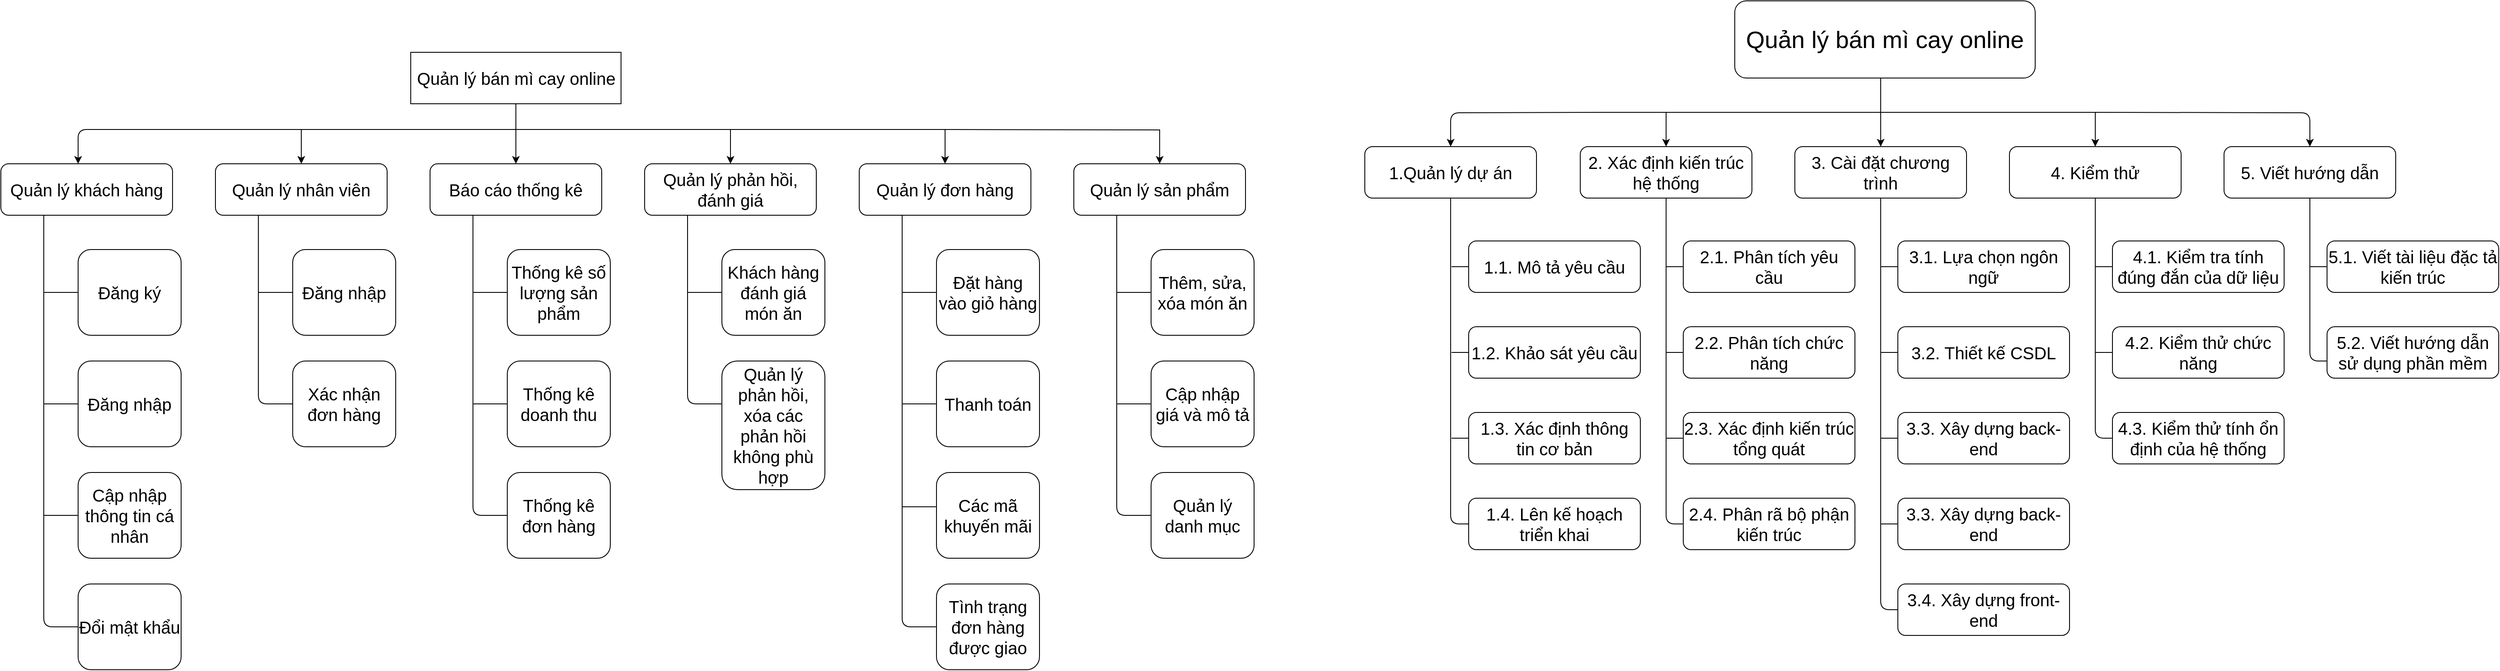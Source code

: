 <mxfile version="26.1.1">
  <diagram name="Page-1" id="t7mp8thndAIZZq_46Ynx">
    <mxGraphModel dx="2664" dy="974" grid="1" gridSize="10" guides="1" tooltips="1" connect="1" arrows="1" fold="1" page="1" pageScale="1" pageWidth="850" pageHeight="1100" math="0" shadow="0">
      <root>
        <mxCell id="0" />
        <mxCell id="1" parent="0" />
        <mxCell id="rERKmSlaa6cY_zSiYhxS-1" value="&lt;font style=&quot;font-size: 20px;&quot;&gt;&lt;font style=&quot;&quot;&gt;Quản&lt;/font&gt;&amp;nbsp;lý bán mì cay online&lt;/font&gt;" style="rounded=0;whiteSpace=wrap;html=1;" parent="1" vertex="1">
          <mxGeometry x="467.5" y="150" width="245" height="60" as="geometry" />
        </mxCell>
        <mxCell id="rERKmSlaa6cY_zSiYhxS-2" value="&lt;span style=&quot;font-size: 20px;&quot;&gt;Quản lý khách hàng&lt;/span&gt;" style="rounded=1;whiteSpace=wrap;html=1;" parent="1" vertex="1">
          <mxGeometry x="-10" y="280" width="200" height="60" as="geometry" />
        </mxCell>
        <mxCell id="rERKmSlaa6cY_zSiYhxS-4" value="&lt;span style=&quot;font-size: 20px;&quot;&gt;Quản lý nhân viên&lt;/span&gt;" style="rounded=1;whiteSpace=wrap;html=1;" parent="1" vertex="1">
          <mxGeometry x="240" y="280" width="200" height="60" as="geometry" />
        </mxCell>
        <mxCell id="rERKmSlaa6cY_zSiYhxS-5" value="&lt;span style=&quot;font-size: 20px;&quot;&gt;Báo cáo thống kê&lt;/span&gt;" style="rounded=1;whiteSpace=wrap;html=1;" parent="1" vertex="1">
          <mxGeometry x="490" y="280" width="200" height="60" as="geometry" />
        </mxCell>
        <mxCell id="rERKmSlaa6cY_zSiYhxS-6" value="&lt;span style=&quot;font-size: 20px;&quot;&gt;Quản lý phản hồi, đánh giá&lt;/span&gt;" style="rounded=1;whiteSpace=wrap;html=1;" parent="1" vertex="1">
          <mxGeometry x="740" y="280" width="200" height="60" as="geometry" />
        </mxCell>
        <mxCell id="g5ewoE6nvLTf_8WwbgQn-1" value="&lt;span style=&quot;font-size: 20px;&quot;&gt;Thống kê số lượng sản phẩm&lt;/span&gt;" style="rounded=1;whiteSpace=wrap;html=1;" parent="1" vertex="1">
          <mxGeometry x="580" y="380" width="120" height="100" as="geometry" />
        </mxCell>
        <mxCell id="g5ewoE6nvLTf_8WwbgQn-2" value="&lt;span style=&quot;font-size: 20px;&quot;&gt;Thống kê doanh thu&lt;/span&gt;" style="rounded=1;whiteSpace=wrap;html=1;" parent="1" vertex="1">
          <mxGeometry x="580" y="510" width="120" height="100" as="geometry" />
        </mxCell>
        <mxCell id="g5ewoE6nvLTf_8WwbgQn-3" value="&lt;span style=&quot;font-size: 20px;&quot;&gt;Thống kê đơn hàng&lt;/span&gt;" style="rounded=1;whiteSpace=wrap;html=1;" parent="1" vertex="1">
          <mxGeometry x="580" y="640" width="120" height="100" as="geometry" />
        </mxCell>
        <mxCell id="g5ewoE6nvLTf_8WwbgQn-5" value="&lt;span style=&quot;font-size: 20px;&quot;&gt;Đăng ký&lt;/span&gt;" style="rounded=1;whiteSpace=wrap;html=1;" parent="1" vertex="1">
          <mxGeometry x="80" y="380" width="120" height="100" as="geometry" />
        </mxCell>
        <mxCell id="g5ewoE6nvLTf_8WwbgQn-7" value="&lt;span style=&quot;font-size: 20px;&quot;&gt;Đăng nhập&lt;/span&gt;" style="rounded=1;whiteSpace=wrap;html=1;" parent="1" vertex="1">
          <mxGeometry x="80" y="510" width="120" height="100" as="geometry" />
        </mxCell>
        <mxCell id="g5ewoE6nvLTf_8WwbgQn-8" value="&lt;span style=&quot;font-size: 20px;&quot;&gt;Cập nhập thông tin cá nhân&lt;/span&gt;" style="rounded=1;whiteSpace=wrap;html=1;" parent="1" vertex="1">
          <mxGeometry x="80" y="640" width="120" height="100" as="geometry" />
        </mxCell>
        <mxCell id="g5ewoE6nvLTf_8WwbgQn-9" value="&lt;span style=&quot;font-size: 20px;&quot;&gt;Đổi mật khẩu&lt;/span&gt;" style="rounded=1;whiteSpace=wrap;html=1;" parent="1" vertex="1">
          <mxGeometry x="80" y="770" width="120" height="100" as="geometry" />
        </mxCell>
        <mxCell id="g5ewoE6nvLTf_8WwbgQn-10" value="&lt;span style=&quot;font-size: 20px;&quot;&gt;Đăng nhập&lt;/span&gt;" style="rounded=1;whiteSpace=wrap;html=1;" parent="1" vertex="1">
          <mxGeometry x="330" y="380" width="120" height="100" as="geometry" />
        </mxCell>
        <mxCell id="g5ewoE6nvLTf_8WwbgQn-11" value="&lt;span style=&quot;font-size: 20px;&quot;&gt;Xác nhận đơn hàng&lt;/span&gt;" style="rounded=1;whiteSpace=wrap;html=1;" parent="1" vertex="1">
          <mxGeometry x="330" y="510" width="120" height="100" as="geometry" />
        </mxCell>
        <mxCell id="g5ewoE6nvLTf_8WwbgQn-13" value="&lt;span style=&quot;font-size: 20px;&quot;&gt;Khách hàng đánh giá món ăn&lt;/span&gt;" style="rounded=1;whiteSpace=wrap;html=1;" parent="1" vertex="1">
          <mxGeometry x="830" y="380" width="120" height="100" as="geometry" />
        </mxCell>
        <mxCell id="g5ewoE6nvLTf_8WwbgQn-14" value="&lt;span style=&quot;font-size: 20px;&quot;&gt;Quản lý phản hồi, xóa các phản hồi không phù hợp&lt;/span&gt;" style="rounded=1;whiteSpace=wrap;html=1;" parent="1" vertex="1">
          <mxGeometry x="830" y="510" width="120" height="150" as="geometry" />
        </mxCell>
        <mxCell id="g5ewoE6nvLTf_8WwbgQn-17" value="&lt;span style=&quot;font-size: 20px;&quot;&gt;Quản lý đơn hàng&lt;/span&gt;" style="rounded=1;whiteSpace=wrap;html=1;" parent="1" vertex="1">
          <mxGeometry x="990" y="280" width="200" height="60" as="geometry" />
        </mxCell>
        <mxCell id="g5ewoE6nvLTf_8WwbgQn-18" value="&lt;span style=&quot;font-size: 20px;&quot;&gt;Đặt hàng vào giỏ hàng&lt;/span&gt;" style="rounded=1;whiteSpace=wrap;html=1;" parent="1" vertex="1">
          <mxGeometry x="1080" y="380" width="120" height="100" as="geometry" />
        </mxCell>
        <mxCell id="g5ewoE6nvLTf_8WwbgQn-19" value="&lt;span style=&quot;font-size: 20px;&quot;&gt;Thanh toán&lt;/span&gt;" style="rounded=1;whiteSpace=wrap;html=1;" parent="1" vertex="1">
          <mxGeometry x="1080" y="510" width="120" height="100" as="geometry" />
        </mxCell>
        <mxCell id="g5ewoE6nvLTf_8WwbgQn-20" value="&lt;span style=&quot;font-size: 20px;&quot;&gt;Các mã khuyến mãi&lt;/span&gt;" style="rounded=1;whiteSpace=wrap;html=1;" parent="1" vertex="1">
          <mxGeometry x="1080" y="640" width="120" height="100" as="geometry" />
        </mxCell>
        <mxCell id="g5ewoE6nvLTf_8WwbgQn-46" value="" style="endArrow=none;html=1;rounded=0;edgeStyle=orthogonalEdgeStyle;curved=0;startFill=0;" parent="1" source="rERKmSlaa6cY_zSiYhxS-1" edge="1">
          <mxGeometry width="50" height="50" relative="1" as="geometry">
            <mxPoint x="610" y="350" as="sourcePoint" />
            <mxPoint x="90" y="240" as="targetPoint" />
            <Array as="points">
              <mxPoint x="590" y="240" />
              <mxPoint x="90" y="240" />
            </Array>
          </mxGeometry>
        </mxCell>
        <mxCell id="g5ewoE6nvLTf_8WwbgQn-49" value="" style="endArrow=classic;html=1;rounded=0;" parent="1" target="rERKmSlaa6cY_zSiYhxS-4" edge="1">
          <mxGeometry width="50" height="50" relative="1" as="geometry">
            <mxPoint x="340" y="240" as="sourcePoint" />
            <mxPoint x="330" y="240" as="targetPoint" />
          </mxGeometry>
        </mxCell>
        <mxCell id="g5ewoE6nvLTf_8WwbgQn-50" value="" style="endArrow=classic;html=1;rounded=0;" parent="1" target="rERKmSlaa6cY_zSiYhxS-5" edge="1" source="rERKmSlaa6cY_zSiYhxS-1">
          <mxGeometry width="50" height="50" relative="1" as="geometry">
            <mxPoint x="590" y="240" as="sourcePoint" />
            <mxPoint x="350" y="290" as="targetPoint" />
          </mxGeometry>
        </mxCell>
        <mxCell id="g5ewoE6nvLTf_8WwbgQn-51" value="" style="endArrow=classic;html=1;rounded=0;edgeStyle=orthogonalEdgeStyle;curved=0;" parent="1" source="rERKmSlaa6cY_zSiYhxS-1" target="g5ewoE6nvLTf_8WwbgQn-17" edge="1">
          <mxGeometry width="50" height="50" relative="1" as="geometry">
            <mxPoint x="610" y="350" as="sourcePoint" />
            <mxPoint x="660" y="300" as="targetPoint" />
            <Array as="points">
              <mxPoint x="590" y="240" />
              <mxPoint x="1090" y="240" />
            </Array>
          </mxGeometry>
        </mxCell>
        <mxCell id="g5ewoE6nvLTf_8WwbgQn-52" value="" style="endArrow=classic;html=1;rounded=0;" parent="1" target="rERKmSlaa6cY_zSiYhxS-6" edge="1">
          <mxGeometry width="50" height="50" relative="1" as="geometry">
            <mxPoint x="840" y="240" as="sourcePoint" />
            <mxPoint x="660" y="300" as="targetPoint" />
          </mxGeometry>
        </mxCell>
        <mxCell id="g5ewoE6nvLTf_8WwbgQn-53" value="" style="endArrow=none;html=1;rounded=1;edgeStyle=orthogonalEdgeStyle;startFill=0;curved=0;" parent="1" source="rERKmSlaa6cY_zSiYhxS-2" target="g5ewoE6nvLTf_8WwbgQn-9" edge="1">
          <mxGeometry width="50" height="50" relative="1" as="geometry">
            <mxPoint x="40" y="370" as="sourcePoint" />
            <mxPoint x="660" y="300" as="targetPoint" />
            <Array as="points">
              <mxPoint x="40" y="820" />
            </Array>
          </mxGeometry>
        </mxCell>
        <mxCell id="g5ewoE6nvLTf_8WwbgQn-54" value="" style="endArrow=none;html=1;rounded=1;curved=0;" parent="1" source="g5ewoE6nvLTf_8WwbgQn-8" edge="1">
          <mxGeometry width="50" height="50" relative="1" as="geometry">
            <mxPoint x="230" y="650" as="sourcePoint" />
            <mxPoint x="40" y="690" as="targetPoint" />
          </mxGeometry>
        </mxCell>
        <mxCell id="g5ewoE6nvLTf_8WwbgQn-55" value="" style="endArrow=none;html=1;rounded=1;curved=0;" parent="1" target="g5ewoE6nvLTf_8WwbgQn-7" edge="1">
          <mxGeometry width="50" height="50" relative="1" as="geometry">
            <mxPoint x="40" y="560" as="sourcePoint" />
            <mxPoint x="280" y="600" as="targetPoint" />
          </mxGeometry>
        </mxCell>
        <mxCell id="g5ewoE6nvLTf_8WwbgQn-56" value="" style="endArrow=none;html=1;rounded=1;curved=0;" parent="1" target="g5ewoE6nvLTf_8WwbgQn-5" edge="1">
          <mxGeometry width="50" height="50" relative="1" as="geometry">
            <mxPoint x="40" y="430" as="sourcePoint" />
            <mxPoint x="280" y="600" as="targetPoint" />
          </mxGeometry>
        </mxCell>
        <mxCell id="g5ewoE6nvLTf_8WwbgQn-57" value="" style="endArrow=none;html=1;rounded=1;edgeStyle=orthogonalEdgeStyle;curved=0;" parent="1" source="g5ewoE6nvLTf_8WwbgQn-11" target="rERKmSlaa6cY_zSiYhxS-4" edge="1">
          <mxGeometry width="50" height="50" relative="1" as="geometry">
            <mxPoint x="370" y="550" as="sourcePoint" />
            <mxPoint x="420" y="500" as="targetPoint" />
            <Array as="points">
              <mxPoint x="290" y="560" />
            </Array>
          </mxGeometry>
        </mxCell>
        <mxCell id="g5ewoE6nvLTf_8WwbgQn-58" value="" style="endArrow=none;html=1;rounded=1;curved=0;" parent="1" target="g5ewoE6nvLTf_8WwbgQn-10" edge="1">
          <mxGeometry width="50" height="50" relative="1" as="geometry">
            <mxPoint x="290" y="430" as="sourcePoint" />
            <mxPoint x="420" y="500" as="targetPoint" />
          </mxGeometry>
        </mxCell>
        <mxCell id="g5ewoE6nvLTf_8WwbgQn-59" value="" style="endArrow=none;html=1;rounded=1;edgeStyle=orthogonalEdgeStyle;curved=0;" parent="1" source="g5ewoE6nvLTf_8WwbgQn-3" target="rERKmSlaa6cY_zSiYhxS-5" edge="1">
          <mxGeometry width="50" height="50" relative="1" as="geometry">
            <mxPoint x="370" y="550" as="sourcePoint" />
            <mxPoint x="420" y="500" as="targetPoint" />
            <Array as="points">
              <mxPoint x="540" y="690" />
            </Array>
          </mxGeometry>
        </mxCell>
        <mxCell id="g5ewoE6nvLTf_8WwbgQn-60" value="" style="endArrow=none;html=1;rounded=0;" parent="1" target="g5ewoE6nvLTf_8WwbgQn-2" edge="1">
          <mxGeometry width="50" height="50" relative="1" as="geometry">
            <mxPoint x="540" y="560" as="sourcePoint" />
            <mxPoint x="420" y="500" as="targetPoint" />
          </mxGeometry>
        </mxCell>
        <mxCell id="g5ewoE6nvLTf_8WwbgQn-61" value="" style="endArrow=none;html=1;rounded=0;" parent="1" target="g5ewoE6nvLTf_8WwbgQn-1" edge="1">
          <mxGeometry width="50" height="50" relative="1" as="geometry">
            <mxPoint x="540" y="430" as="sourcePoint" />
            <mxPoint x="420" y="500" as="targetPoint" />
          </mxGeometry>
        </mxCell>
        <mxCell id="g5ewoE6nvLTf_8WwbgQn-62" value="" style="endArrow=none;html=1;rounded=1;edgeStyle=orthogonalEdgeStyle;curved=0;" parent="1" source="g5ewoE6nvLTf_8WwbgQn-14" target="rERKmSlaa6cY_zSiYhxS-6" edge="1">
          <mxGeometry width="50" height="50" relative="1" as="geometry">
            <mxPoint x="890" y="550" as="sourcePoint" />
            <mxPoint x="940" y="500" as="targetPoint" />
            <Array as="points">
              <mxPoint x="790" y="560" />
            </Array>
          </mxGeometry>
        </mxCell>
        <mxCell id="g5ewoE6nvLTf_8WwbgQn-66" value="" style="endArrow=none;html=1;rounded=0;" parent="1" target="g5ewoE6nvLTf_8WwbgQn-13" edge="1">
          <mxGeometry width="50" height="50" relative="1" as="geometry">
            <mxPoint x="790" y="430" as="sourcePoint" />
            <mxPoint x="940" y="500" as="targetPoint" />
          </mxGeometry>
        </mxCell>
        <mxCell id="g5ewoE6nvLTf_8WwbgQn-67" value="" style="endArrow=none;html=1;rounded=1;edgeStyle=orthogonalEdgeStyle;curved=0;" parent="1" source="g5ewoE6nvLTf_8WwbgQn-74" target="g5ewoE6nvLTf_8WwbgQn-17" edge="1">
          <mxGeometry width="50" height="50" relative="1" as="geometry">
            <mxPoint x="890" y="550" as="sourcePoint" />
            <mxPoint x="940" y="500" as="targetPoint" />
            <Array as="points">
              <mxPoint x="1040" y="820" />
            </Array>
          </mxGeometry>
        </mxCell>
        <mxCell id="g5ewoE6nvLTf_8WwbgQn-68" value="" style="endArrow=none;html=1;rounded=0;" parent="1" target="g5ewoE6nvLTf_8WwbgQn-19" edge="1">
          <mxGeometry width="50" height="50" relative="1" as="geometry">
            <mxPoint x="1040" y="560" as="sourcePoint" />
            <mxPoint x="940" y="500" as="targetPoint" />
          </mxGeometry>
        </mxCell>
        <mxCell id="g5ewoE6nvLTf_8WwbgQn-69" value="" style="endArrow=none;html=1;rounded=0;" parent="1" target="g5ewoE6nvLTf_8WwbgQn-18" edge="1">
          <mxGeometry width="50" height="50" relative="1" as="geometry">
            <mxPoint x="1040" y="430" as="sourcePoint" />
            <mxPoint x="940" y="500" as="targetPoint" />
          </mxGeometry>
        </mxCell>
        <mxCell id="g5ewoE6nvLTf_8WwbgQn-70" value="&lt;span style=&quot;font-size: 20px;&quot;&gt;Quản lý sản phẩm&lt;/span&gt;" style="rounded=1;whiteSpace=wrap;html=1;fillStyle=solid;" parent="1" vertex="1">
          <mxGeometry x="1240" y="280" width="200" height="60" as="geometry" />
        </mxCell>
        <mxCell id="g5ewoE6nvLTf_8WwbgQn-71" value="&lt;span style=&quot;font-size: 20px;&quot;&gt;Thêm, sửa, xóa món ăn&lt;/span&gt;" style="rounded=1;whiteSpace=wrap;html=1;" parent="1" vertex="1">
          <mxGeometry x="1330" y="380" width="120" height="100" as="geometry" />
        </mxCell>
        <mxCell id="g5ewoE6nvLTf_8WwbgQn-72" value="&lt;span style=&quot;font-size: 20px;&quot;&gt;Cập nhập giá và mô tả&lt;/span&gt;" style="rounded=1;whiteSpace=wrap;html=1;" parent="1" vertex="1">
          <mxGeometry x="1330" y="510" width="120" height="100" as="geometry" />
        </mxCell>
        <mxCell id="g5ewoE6nvLTf_8WwbgQn-73" value="&lt;span style=&quot;font-size: 20px;&quot;&gt;Quản lý danh mục&lt;/span&gt;" style="rounded=1;whiteSpace=wrap;html=1;" parent="1" vertex="1">
          <mxGeometry x="1330" y="640" width="120" height="100" as="geometry" />
        </mxCell>
        <mxCell id="g5ewoE6nvLTf_8WwbgQn-74" value="&lt;span style=&quot;font-size: 20px;&quot;&gt;Tình trạng đơn hàng được giao&lt;/span&gt;" style="rounded=1;whiteSpace=wrap;html=1;" parent="1" vertex="1">
          <mxGeometry x="1080" y="770" width="120" height="100" as="geometry" />
        </mxCell>
        <mxCell id="g5ewoE6nvLTf_8WwbgQn-75" value="" style="endArrow=none;html=1;rounded=0;edgeStyle=orthogonalEdgeStyle;" parent="1" source="g5ewoE6nvLTf_8WwbgQn-20" edge="1">
          <mxGeometry width="50" height="50" relative="1" as="geometry">
            <mxPoint x="960" y="660" as="sourcePoint" />
            <mxPoint x="1040" y="690" as="targetPoint" />
            <Array as="points">
              <mxPoint x="1040" y="680" />
            </Array>
          </mxGeometry>
        </mxCell>
        <mxCell id="g5ewoE6nvLTf_8WwbgQn-78" value="" style="endArrow=none;html=1;rounded=1;edgeStyle=orthogonalEdgeStyle;curved=0;" parent="1" edge="1">
          <mxGeometry width="50" height="50" relative="1" as="geometry">
            <mxPoint x="1330" y="690" as="sourcePoint" />
            <mxPoint x="1290" y="340" as="targetPoint" />
            <Array as="points">
              <mxPoint x="1290" y="690" />
            </Array>
          </mxGeometry>
        </mxCell>
        <mxCell id="g5ewoE6nvLTf_8WwbgQn-79" value="" style="endArrow=none;html=1;rounded=0;" parent="1" source="g5ewoE6nvLTf_8WwbgQn-71" edge="1">
          <mxGeometry width="50" height="50" relative="1" as="geometry">
            <mxPoint x="920" y="500" as="sourcePoint" />
            <mxPoint x="1290" y="430" as="targetPoint" />
          </mxGeometry>
        </mxCell>
        <mxCell id="g5ewoE6nvLTf_8WwbgQn-80" value="" style="endArrow=none;html=1;rounded=0;" parent="1" source="g5ewoE6nvLTf_8WwbgQn-72" edge="1">
          <mxGeometry width="50" height="50" relative="1" as="geometry">
            <mxPoint x="920" y="500" as="sourcePoint" />
            <mxPoint x="1290" y="560" as="targetPoint" />
          </mxGeometry>
        </mxCell>
        <mxCell id="g5ewoE6nvLTf_8WwbgQn-81" value="" style="endArrow=classic;html=1;rounded=0;edgeStyle=orthogonalEdgeStyle;endFill=1;" parent="1" target="g5ewoE6nvLTf_8WwbgQn-70" edge="1">
          <mxGeometry width="50" height="50" relative="1" as="geometry">
            <mxPoint x="1090" y="240" as="sourcePoint" />
            <mxPoint x="770" y="460" as="targetPoint" />
          </mxGeometry>
        </mxCell>
        <mxCell id="i9dd3xJPKFvuYLps4I6N-1" value="&lt;font style=&quot;font-size: 28px;&quot;&gt;&lt;font style=&quot;&quot;&gt;Quản&lt;/font&gt;&amp;nbsp;lý bán mì cay online&lt;/font&gt;" style="rounded=1;whiteSpace=wrap;html=1;" parent="1" vertex="1">
          <mxGeometry x="2010" y="90" width="350" height="90" as="geometry" />
        </mxCell>
        <mxCell id="i9dd3xJPKFvuYLps4I6N-2" value="&lt;span style=&quot;font-size: 20px;&quot;&gt;1.4. Lên kế hoạch triển khai&lt;/span&gt;" style="rounded=1;whiteSpace=wrap;html=1;" parent="1" vertex="1">
          <mxGeometry x="1700" y="670" width="200" height="60" as="geometry" />
        </mxCell>
        <mxCell id="i9dd3xJPKFvuYLps4I6N-3" value="&lt;span style=&quot;font-size: 20px;&quot;&gt;1.1. Mô tả yêu cầu&lt;/span&gt;" style="rounded=1;whiteSpace=wrap;html=1;" parent="1" vertex="1">
          <mxGeometry x="1700" y="370" width="200" height="60" as="geometry" />
        </mxCell>
        <mxCell id="i9dd3xJPKFvuYLps4I6N-4" value="&lt;span style=&quot;font-size: 20px;&quot;&gt;2. Xác định kiến trúc hệ thống&lt;/span&gt;" style="rounded=1;whiteSpace=wrap;html=1;" parent="1" vertex="1">
          <mxGeometry x="1830" y="260" width="200" height="60" as="geometry" />
        </mxCell>
        <mxCell id="i9dd3xJPKFvuYLps4I6N-6" value="&lt;span style=&quot;font-size: 20px;&quot;&gt;1.Quản lý dự án&lt;/span&gt;" style="rounded=1;whiteSpace=wrap;html=1;" parent="1" vertex="1">
          <mxGeometry x="1579" y="260" width="200" height="60" as="geometry" />
        </mxCell>
        <mxCell id="i9dd3xJPKFvuYLps4I6N-7" value="&lt;span style=&quot;font-size: 20px;&quot;&gt;1.2. Khảo sát yêu cầu&lt;/span&gt;" style="rounded=1;whiteSpace=wrap;html=1;" parent="1" vertex="1">
          <mxGeometry x="1700" y="470" width="200" height="60" as="geometry" />
        </mxCell>
        <mxCell id="i9dd3xJPKFvuYLps4I6N-9" value="&lt;span style=&quot;font-size: 20px;&quot;&gt;1.3. Xác định thông tin cơ bản&lt;/span&gt;" style="rounded=1;whiteSpace=wrap;html=1;" parent="1" vertex="1">
          <mxGeometry x="1700" y="570" width="200" height="60" as="geometry" />
        </mxCell>
        <mxCell id="i9dd3xJPKFvuYLps4I6N-11" value="&lt;span style=&quot;font-size: 20px;&quot;&gt;2.1. Phân tích yêu cầu&lt;/span&gt;" style="rounded=1;whiteSpace=wrap;html=1;" parent="1" vertex="1">
          <mxGeometry x="1950" y="370" width="200" height="60" as="geometry" />
        </mxCell>
        <mxCell id="i9dd3xJPKFvuYLps4I6N-12" value="&lt;span style=&quot;font-size: 20px;&quot;&gt;2.2. Phân tích chức năng&lt;/span&gt;" style="rounded=1;whiteSpace=wrap;html=1;" parent="1" vertex="1">
          <mxGeometry x="1950" y="470" width="200" height="60" as="geometry" />
        </mxCell>
        <mxCell id="i9dd3xJPKFvuYLps4I6N-15" value="&lt;span style=&quot;font-size: 20px;&quot;&gt;2.3. Xác định kiến trúc tổng quát&lt;/span&gt;" style="rounded=1;whiteSpace=wrap;html=1;" parent="1" vertex="1">
          <mxGeometry x="1950" y="570" width="200" height="60" as="geometry" />
        </mxCell>
        <mxCell id="i9dd3xJPKFvuYLps4I6N-16" value="&lt;span style=&quot;font-size: 20px;&quot;&gt;2.4. Phân rã bộ phận kiến trúc&lt;/span&gt;" style="rounded=1;whiteSpace=wrap;html=1;" parent="1" vertex="1">
          <mxGeometry x="1950" y="670" width="200" height="60" as="geometry" />
        </mxCell>
        <mxCell id="i9dd3xJPKFvuYLps4I6N-17" value="&lt;span style=&quot;font-size: 20px;&quot;&gt;3. Cài đặt chương trình&lt;/span&gt;" style="rounded=1;whiteSpace=wrap;html=1;" parent="1" vertex="1">
          <mxGeometry x="2080" y="260" width="200" height="60" as="geometry" />
        </mxCell>
        <mxCell id="i9dd3xJPKFvuYLps4I6N-18" value="&lt;span style=&quot;font-size: 20px;&quot;&gt;3.1. Lựa chọn ngôn ngữ&lt;/span&gt;" style="rounded=1;whiteSpace=wrap;html=1;" parent="1" vertex="1">
          <mxGeometry x="2200" y="370" width="200" height="60" as="geometry" />
        </mxCell>
        <mxCell id="i9dd3xJPKFvuYLps4I6N-19" value="&lt;span style=&quot;font-size: 20px;&quot;&gt;3.2. Thiết kế CSDL&lt;/span&gt;" style="rounded=1;whiteSpace=wrap;html=1;" parent="1" vertex="1">
          <mxGeometry x="2200" y="470" width="200" height="60" as="geometry" />
        </mxCell>
        <mxCell id="i9dd3xJPKFvuYLps4I6N-20" value="&lt;span style=&quot;font-size: 20px;&quot;&gt;3.3. Xây dựng back-end&lt;/span&gt;" style="rounded=1;whiteSpace=wrap;html=1;" parent="1" vertex="1">
          <mxGeometry x="2200" y="570" width="200" height="60" as="geometry" />
        </mxCell>
        <mxCell id="i9dd3xJPKFvuYLps4I6N-21" value="&lt;span style=&quot;font-size: 20px;&quot;&gt;3.4. Xây dựng front-end&lt;/span&gt;" style="rounded=1;whiteSpace=wrap;html=1;" parent="1" vertex="1">
          <mxGeometry x="2200" y="770" width="200" height="60" as="geometry" />
        </mxCell>
        <mxCell id="i9dd3xJPKFvuYLps4I6N-22" value="&lt;span style=&quot;font-size: 20px;&quot;&gt;4. Kiểm thử&lt;/span&gt;" style="rounded=1;whiteSpace=wrap;html=1;" parent="1" vertex="1">
          <mxGeometry x="2330" y="260" width="200" height="60" as="geometry" />
        </mxCell>
        <mxCell id="i9dd3xJPKFvuYLps4I6N-23" value="&lt;span style=&quot;font-size: 20px;&quot;&gt;4.1. Kiểm tra tính đúng đắn của dữ liệu&lt;/span&gt;" style="rounded=1;whiteSpace=wrap;html=1;" parent="1" vertex="1">
          <mxGeometry x="2450" y="370" width="200" height="60" as="geometry" />
        </mxCell>
        <mxCell id="i9dd3xJPKFvuYLps4I6N-24" value="&lt;span style=&quot;font-size: 20px;&quot;&gt;4.2. Kiểm thử chức năng&lt;/span&gt;" style="rounded=1;whiteSpace=wrap;html=1;" parent="1" vertex="1">
          <mxGeometry x="2450" y="470" width="200" height="60" as="geometry" />
        </mxCell>
        <mxCell id="i9dd3xJPKFvuYLps4I6N-25" value="&lt;span style=&quot;font-size: 20px;&quot;&gt;4.3. Kiểm thử tính ổn định của hệ thống&lt;/span&gt;" style="rounded=1;whiteSpace=wrap;html=1;" parent="1" vertex="1">
          <mxGeometry x="2450" y="570" width="200" height="60" as="geometry" />
        </mxCell>
        <mxCell id="i9dd3xJPKFvuYLps4I6N-26" value="&lt;span style=&quot;font-size: 20px;&quot;&gt;5. Viết hướng dẫn&lt;/span&gt;" style="rounded=1;whiteSpace=wrap;html=1;" parent="1" vertex="1">
          <mxGeometry x="2580" y="260" width="200" height="60" as="geometry" />
        </mxCell>
        <mxCell id="i9dd3xJPKFvuYLps4I6N-27" value="&lt;span style=&quot;font-size: 20px;&quot;&gt;5.1. Viết tài liệu đặc tả kiến trúc&lt;/span&gt;" style="rounded=1;whiteSpace=wrap;html=1;" parent="1" vertex="1">
          <mxGeometry x="2700" y="370" width="200" height="60" as="geometry" />
        </mxCell>
        <mxCell id="i9dd3xJPKFvuYLps4I6N-28" value="&lt;span style=&quot;font-size: 20px;&quot;&gt;5.2. Viết hướng dẫn sử dụng phần mềm&lt;/span&gt;" style="rounded=1;whiteSpace=wrap;html=1;" parent="1" vertex="1">
          <mxGeometry x="2700" y="470" width="200" height="60" as="geometry" />
        </mxCell>
        <mxCell id="i9dd3xJPKFvuYLps4I6N-31" value="" style="endArrow=none;html=1;rounded=0;edgeStyle=orthogonalEdgeStyle;startFill=0;" parent="1" source="i9dd3xJPKFvuYLps4I6N-1" edge="1">
          <mxGeometry width="50" height="50" relative="1" as="geometry">
            <mxPoint x="2140" y="470" as="sourcePoint" />
            <mxPoint x="1860" y="220" as="targetPoint" />
            <Array as="points">
              <mxPoint x="2180" y="220" />
            </Array>
          </mxGeometry>
        </mxCell>
        <mxCell id="i9dd3xJPKFvuYLps4I6N-36" value="" style="endArrow=none;html=1;rounded=0;edgeStyle=orthogonalEdgeStyle;startFill=0;" parent="1" source="i9dd3xJPKFvuYLps4I6N-1" edge="1">
          <mxGeometry width="50" height="50" relative="1" as="geometry">
            <mxPoint x="2180" y="180" as="sourcePoint" />
            <mxPoint x="2440" y="220" as="targetPoint" />
            <Array as="points">
              <mxPoint x="2180" y="220" />
            </Array>
          </mxGeometry>
        </mxCell>
        <mxCell id="i9dd3xJPKFvuYLps4I6N-38" value="" style="endArrow=none;html=1;rounded=1;edgeStyle=orthogonalEdgeStyle;startFill=0;curved=0;" parent="1" source="i9dd3xJPKFvuYLps4I6N-6" target="i9dd3xJPKFvuYLps4I6N-2" edge="1">
          <mxGeometry width="50" height="50" relative="1" as="geometry">
            <mxPoint x="2140" y="470" as="sourcePoint" />
            <mxPoint x="2190" y="420" as="targetPoint" />
            <Array as="points">
              <mxPoint x="1679" y="700" />
            </Array>
          </mxGeometry>
        </mxCell>
        <mxCell id="i9dd3xJPKFvuYLps4I6N-39" value="" style="endArrow=none;html=1;rounded=1;edgeStyle=orthogonalEdgeStyle;curved=0;startFill=0;" parent="1" source="i9dd3xJPKFvuYLps4I6N-4" target="i9dd3xJPKFvuYLps4I6N-16" edge="1">
          <mxGeometry width="50" height="50" relative="1" as="geometry">
            <mxPoint x="1680" y="320" as="sourcePoint" />
            <mxPoint x="1680" y="370" as="targetPoint" />
            <Array as="points">
              <mxPoint x="1930" y="700" />
            </Array>
          </mxGeometry>
        </mxCell>
        <mxCell id="i9dd3xJPKFvuYLps4I6N-40" value="" style="endArrow=none;html=1;rounded=1;edgeStyle=orthogonalEdgeStyle;curved=0;strokeColor=default;startFill=0;" parent="1" source="i9dd3xJPKFvuYLps4I6N-17" target="i9dd3xJPKFvuYLps4I6N-21" edge="1">
          <mxGeometry width="50" height="50" relative="1" as="geometry">
            <mxPoint x="2140" y="470" as="sourcePoint" />
            <mxPoint x="2180" y="410" as="targetPoint" />
            <Array as="points">
              <mxPoint x="2180" y="800" />
            </Array>
          </mxGeometry>
        </mxCell>
        <mxCell id="i9dd3xJPKFvuYLps4I6N-41" value="" style="endArrow=none;html=1;rounded=1;edgeStyle=orthogonalEdgeStyle;curved=0;startFill=0;" parent="1" source="i9dd3xJPKFvuYLps4I6N-22" target="i9dd3xJPKFvuYLps4I6N-25" edge="1">
          <mxGeometry width="50" height="50" relative="1" as="geometry">
            <mxPoint x="2140" y="470" as="sourcePoint" />
            <mxPoint x="2190" y="420" as="targetPoint" />
            <Array as="points">
              <mxPoint x="2430" y="600" />
            </Array>
          </mxGeometry>
        </mxCell>
        <mxCell id="i9dd3xJPKFvuYLps4I6N-42" value="" style="endArrow=none;html=1;rounded=1;edgeStyle=orthogonalEdgeStyle;curved=0;startFill=0;" parent="1" source="i9dd3xJPKFvuYLps4I6N-26" target="i9dd3xJPKFvuYLps4I6N-28" edge="1">
          <mxGeometry width="50" height="50" relative="1" as="geometry">
            <mxPoint x="2140" y="470" as="sourcePoint" />
            <mxPoint x="2190" y="420" as="targetPoint" />
            <Array as="points">
              <mxPoint x="2680" y="510" />
            </Array>
          </mxGeometry>
        </mxCell>
        <mxCell id="i9dd3xJPKFvuYLps4I6N-44" value="" style="endArrow=none;html=1;rounded=0;startFill=0;" parent="1" target="i9dd3xJPKFvuYLps4I6N-24" edge="1">
          <mxGeometry width="50" height="50" relative="1" as="geometry">
            <mxPoint x="2430" y="500" as="sourcePoint" />
            <mxPoint x="2190" y="420" as="targetPoint" />
          </mxGeometry>
        </mxCell>
        <mxCell id="i9dd3xJPKFvuYLps4I6N-45" value="" style="endArrow=none;html=1;rounded=0;startFill=0;" parent="1" target="i9dd3xJPKFvuYLps4I6N-23" edge="1">
          <mxGeometry width="50" height="50" relative="1" as="geometry">
            <mxPoint x="2430" y="400" as="sourcePoint" />
            <mxPoint x="2190" y="420" as="targetPoint" />
          </mxGeometry>
        </mxCell>
        <mxCell id="i9dd3xJPKFvuYLps4I6N-46" value="" style="endArrow=none;html=1;rounded=0;startFill=0;" parent="1" target="i9dd3xJPKFvuYLps4I6N-18" edge="1">
          <mxGeometry width="50" height="50" relative="1" as="geometry">
            <mxPoint x="2180" y="400" as="sourcePoint" />
            <mxPoint x="2190" y="420" as="targetPoint" />
          </mxGeometry>
        </mxCell>
        <mxCell id="i9dd3xJPKFvuYLps4I6N-47" value="" style="endArrow=none;html=1;rounded=0;startFill=0;" parent="1" target="i9dd3xJPKFvuYLps4I6N-12" edge="1">
          <mxGeometry width="50" height="50" relative="1" as="geometry">
            <mxPoint x="1930" y="500" as="sourcePoint" />
            <mxPoint x="2190" y="420" as="targetPoint" />
          </mxGeometry>
        </mxCell>
        <mxCell id="i9dd3xJPKFvuYLps4I6N-48" value="" style="endArrow=none;html=1;rounded=0;startFill=0;" parent="1" target="i9dd3xJPKFvuYLps4I6N-11" edge="1">
          <mxGeometry width="50" height="50" relative="1" as="geometry">
            <mxPoint x="1930" y="400" as="sourcePoint" />
            <mxPoint x="2190" y="420" as="targetPoint" />
          </mxGeometry>
        </mxCell>
        <mxCell id="i9dd3xJPKFvuYLps4I6N-49" value="" style="endArrow=none;html=1;rounded=0;startFill=0;" parent="1" target="i9dd3xJPKFvuYLps4I6N-3" edge="1">
          <mxGeometry width="50" height="50" relative="1" as="geometry">
            <mxPoint x="1680" y="400" as="sourcePoint" />
            <mxPoint x="2190" y="420" as="targetPoint" />
          </mxGeometry>
        </mxCell>
        <mxCell id="i9dd3xJPKFvuYLps4I6N-50" value="" style="endArrow=none;html=1;rounded=0;startFill=0;" parent="1" target="i9dd3xJPKFvuYLps4I6N-7" edge="1">
          <mxGeometry width="50" height="50" relative="1" as="geometry">
            <mxPoint x="1680" y="500" as="sourcePoint" />
            <mxPoint x="2190" y="420" as="targetPoint" />
          </mxGeometry>
        </mxCell>
        <mxCell id="i9dd3xJPKFvuYLps4I6N-51" value="" style="endArrow=none;html=1;rounded=0;startFill=0;" parent="1" target="i9dd3xJPKFvuYLps4I6N-19" edge="1">
          <mxGeometry width="50" height="50" relative="1" as="geometry">
            <mxPoint x="2180" y="500" as="sourcePoint" />
            <mxPoint x="2190" y="420" as="targetPoint" />
          </mxGeometry>
        </mxCell>
        <mxCell id="i9dd3xJPKFvuYLps4I6N-53" value="" style="endArrow=none;html=1;rounded=0;startFill=0;" parent="1" target="i9dd3xJPKFvuYLps4I6N-15" edge="1">
          <mxGeometry width="50" height="50" relative="1" as="geometry">
            <mxPoint x="1930" y="600" as="sourcePoint" />
            <mxPoint x="2190" y="420" as="targetPoint" />
          </mxGeometry>
        </mxCell>
        <mxCell id="i9dd3xJPKFvuYLps4I6N-54" value="" style="endArrow=none;html=1;rounded=0;startFill=0;" parent="1" target="i9dd3xJPKFvuYLps4I6N-9" edge="1">
          <mxGeometry width="50" height="50" relative="1" as="geometry">
            <mxPoint x="1680" y="600" as="sourcePoint" />
            <mxPoint x="2190" y="570" as="targetPoint" />
          </mxGeometry>
        </mxCell>
        <mxCell id="lIJro4WaBCwHb4s3iNFm-1" value="" style="endArrow=classic;html=1;rounded=1;edgeStyle=orthogonalEdgeStyle;curved=0;" edge="1" parent="1" target="rERKmSlaa6cY_zSiYhxS-2">
          <mxGeometry width="50" height="50" relative="1" as="geometry">
            <mxPoint x="120" y="240" as="sourcePoint" />
            <mxPoint x="380" y="510" as="targetPoint" />
            <Array as="points">
              <mxPoint x="80" y="240" />
            </Array>
          </mxGeometry>
        </mxCell>
        <mxCell id="lIJro4WaBCwHb4s3iNFm-3" value="" style="endArrow=none;html=1;rounded=0;startFill=0;" edge="1" parent="1" target="i9dd3xJPKFvuYLps4I6N-27">
          <mxGeometry width="50" height="50" relative="1" as="geometry">
            <mxPoint x="2680" y="400" as="sourcePoint" />
            <mxPoint x="2430" y="580" as="targetPoint" />
          </mxGeometry>
        </mxCell>
        <mxCell id="lIJro4WaBCwHb4s3iNFm-5" value="" style="endArrow=classic;html=1;rounded=1;edgeStyle=orthogonalEdgeStyle;curved=0;" edge="1" parent="1" target="i9dd3xJPKFvuYLps4I6N-6">
          <mxGeometry width="50" height="50" relative="1" as="geometry">
            <mxPoint x="1860" y="220" as="sourcePoint" />
            <mxPoint x="1450" y="480" as="targetPoint" />
          </mxGeometry>
        </mxCell>
        <mxCell id="lIJro4WaBCwHb4s3iNFm-6" value="" style="endArrow=classic;html=1;rounded=1;edgeStyle=orthogonalEdgeStyle;curved=0;" edge="1" parent="1" target="i9dd3xJPKFvuYLps4I6N-26">
          <mxGeometry width="50" height="50" relative="1" as="geometry">
            <mxPoint x="2440" y="220" as="sourcePoint" />
            <mxPoint x="1689" y="270" as="targetPoint" />
          </mxGeometry>
        </mxCell>
        <mxCell id="lIJro4WaBCwHb4s3iNFm-7" value="" style="endArrow=classic;html=1;rounded=0;" edge="1" parent="1" target="i9dd3xJPKFvuYLps4I6N-17">
          <mxGeometry width="50" height="50" relative="1" as="geometry">
            <mxPoint x="2180" y="220" as="sourcePoint" />
            <mxPoint x="2190" y="380" as="targetPoint" />
          </mxGeometry>
        </mxCell>
        <mxCell id="lIJro4WaBCwHb4s3iNFm-8" value="" style="endArrow=classic;html=1;rounded=0;" edge="1" parent="1" target="i9dd3xJPKFvuYLps4I6N-4">
          <mxGeometry width="50" height="50" relative="1" as="geometry">
            <mxPoint x="1930" y="220" as="sourcePoint" />
            <mxPoint x="1930" y="370" as="targetPoint" />
          </mxGeometry>
        </mxCell>
        <mxCell id="lIJro4WaBCwHb4s3iNFm-9" value="" style="endArrow=classic;html=1;rounded=0;" edge="1" parent="1" target="i9dd3xJPKFvuYLps4I6N-22">
          <mxGeometry width="50" height="50" relative="1" as="geometry">
            <mxPoint x="2430" y="220" as="sourcePoint" />
            <mxPoint x="1940" y="270" as="targetPoint" />
            <Array as="points">
              <mxPoint x="2430" y="240" />
            </Array>
          </mxGeometry>
        </mxCell>
        <mxCell id="lIJro4WaBCwHb4s3iNFm-11" value="&lt;span style=&quot;font-size: 20px;&quot;&gt;3.3. Xây dựng back-end&lt;/span&gt;" style="rounded=1;whiteSpace=wrap;html=1;" vertex="1" parent="1">
          <mxGeometry x="2200" y="670" width="200" height="60" as="geometry" />
        </mxCell>
        <mxCell id="lIJro4WaBCwHb4s3iNFm-13" value="" style="endArrow=none;html=1;rounded=0;startFill=0;" edge="1" parent="1" target="i9dd3xJPKFvuYLps4I6N-20">
          <mxGeometry width="50" height="50" relative="1" as="geometry">
            <mxPoint x="2180" y="600" as="sourcePoint" />
            <mxPoint x="2220" y="510" as="targetPoint" />
          </mxGeometry>
        </mxCell>
        <mxCell id="lIJro4WaBCwHb4s3iNFm-14" value="" style="endArrow=none;html=1;rounded=0;startFill=0;" edge="1" parent="1" target="lIJro4WaBCwHb4s3iNFm-11">
          <mxGeometry width="50" height="50" relative="1" as="geometry">
            <mxPoint x="2180" y="700" as="sourcePoint" />
            <mxPoint x="2220" y="610" as="targetPoint" />
          </mxGeometry>
        </mxCell>
      </root>
    </mxGraphModel>
  </diagram>
</mxfile>
